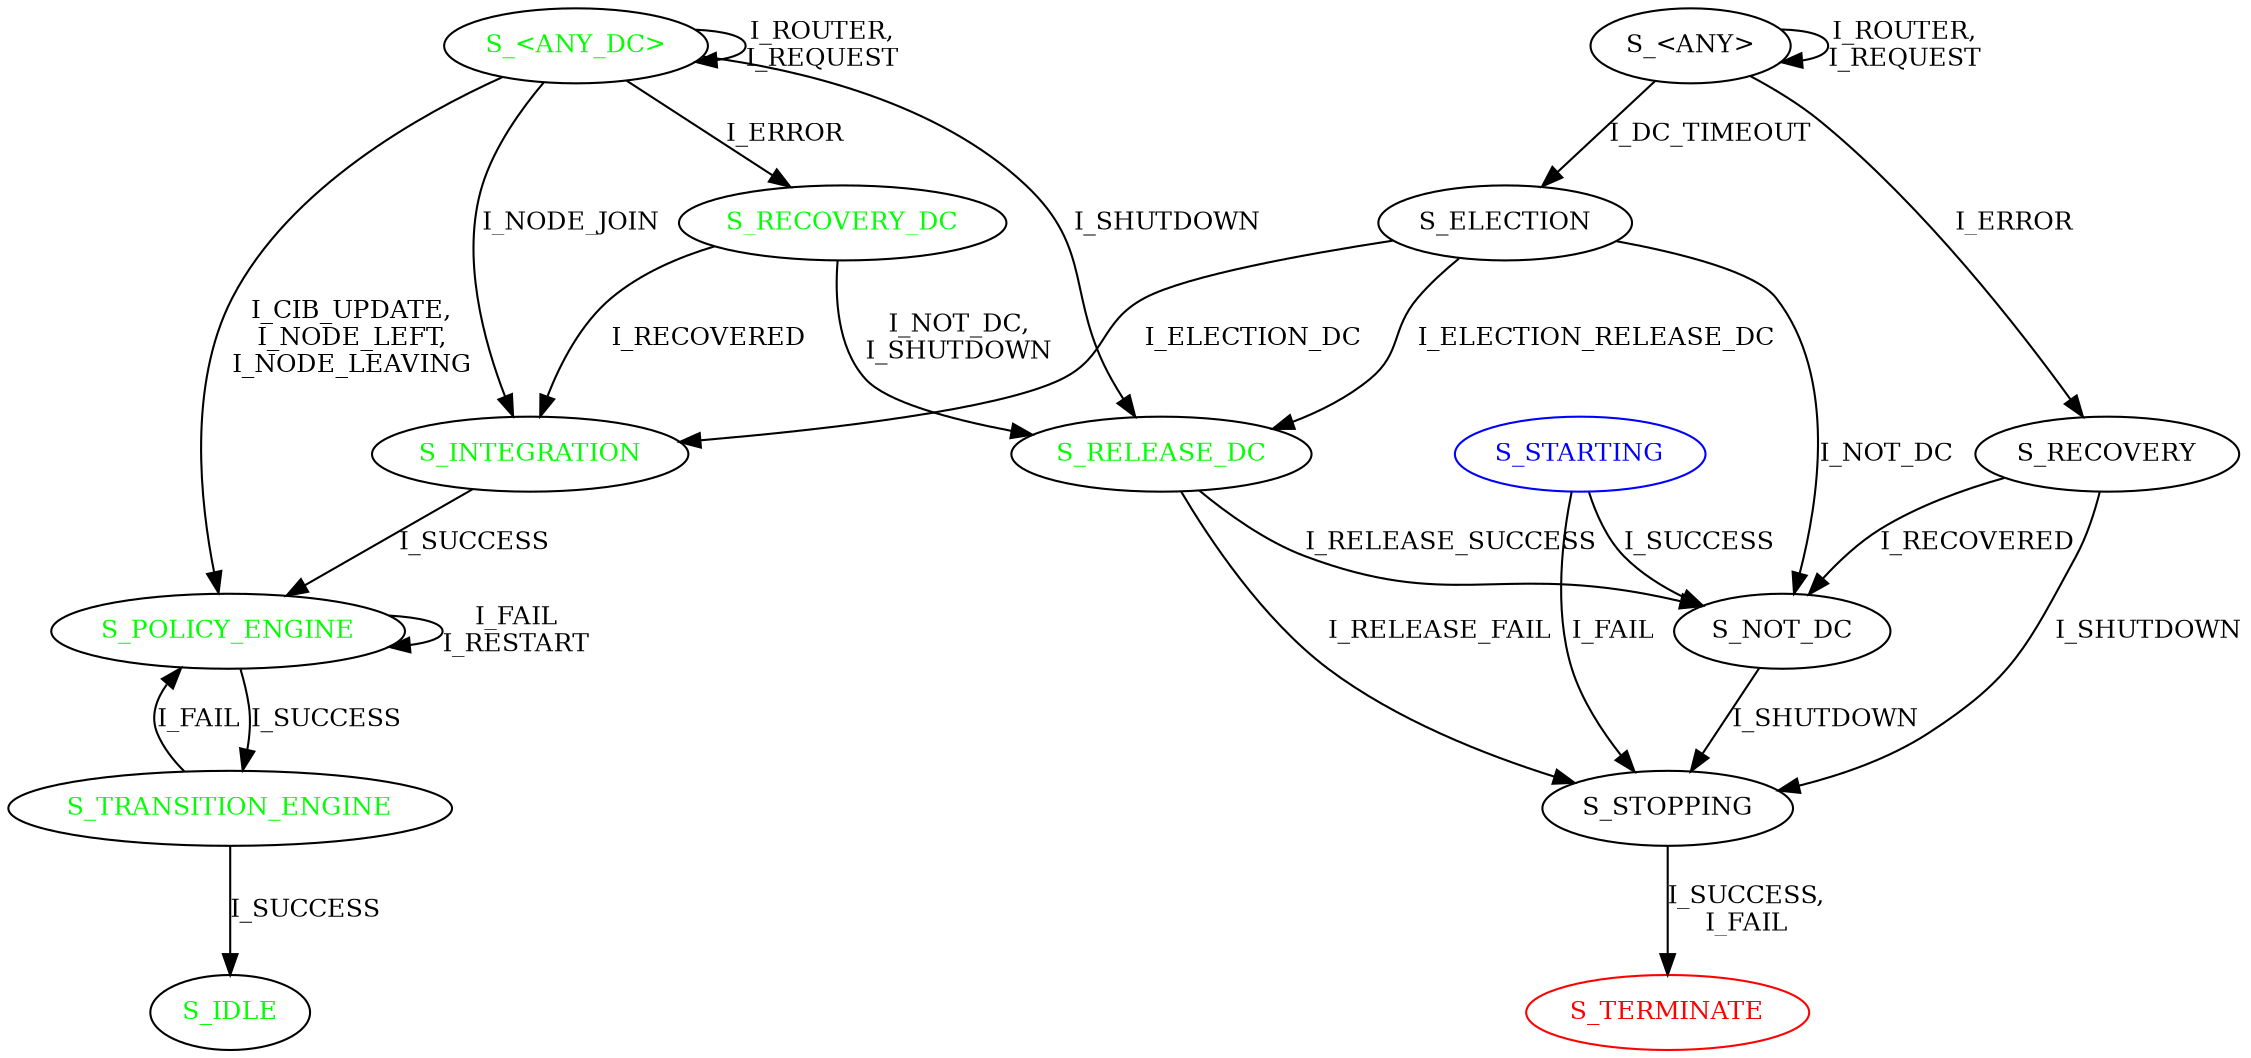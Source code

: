 digraph "g" {
	graph [
		fontsize = "12"
		fontname = "Times-Roman"
		fontcolor = "black"
		bb = "0,0,398.922306,478.927856"
		color = "black"
	]
	node [
		fontsize = "12"
		fontname = "Times-Roman"
		fontcolor = "black"
		shape = "ellipse"
		color = "black"
	]
	edge [
		fontsize = "12"
		fontname = "Times-Roman"
		fontcolor = "black"
		color = "black"
	]

// special nodes
	"S_STARTING" 
	[
	 color = "blue"
	 fontcolor = "blue"
	 ]
	"S_TERMINATE" 
	[
	 color = "red"
	 fontcolor = "red"
	 ]

// DC only nodes
	"S_RECOVERY_DC" [ fontcolor = "green" ]
	"S_INTEGRATION" [ fontcolor = "green" ]
	"S_POLICY_ENGINE" [ fontcolor = "green" ]
	"S_TRANSITION_ENGINE" [ fontcolor = "green" ]
	"S_RELEASE_DC" [ fontcolor = "green" ]
	"S_<ANY_DC>" [ fontcolor = "green" ]
	"S_IDLE" [ fontcolor = "green" ]

// state transitions
	"S_<ANY>" -> "S_ELECTION" [ label = "I_DC_TIMEOUT" ]
	"S_<ANY>" -> "S_RECOVERY"  [ label = "I_ERROR" ]
	"S_<ANY>" -> "S_<ANY>" [ label = "I_ROUTER,\nI_REQUEST" ]

	"S_<ANY_DC>" -> "S_RELEASE_DC"  [ label = "I_SHUTDOWN" ]
	"S_<ANY_DC>" -> "S_INTEGRATION"  [ label = "I_NODE_JOIN" ]
	"S_<ANY_DC>" -> "S_POLICY_ENGINE"  [ label = "I_CIB_UPDATE,\nI_NODE_LEFT,\nI_NODE_LEAVING" ]
	"S_<ANY_DC>" -> "S_RECOVERY_DC" [ label = "I_ERROR" ]
	"S_<ANY_DC>" -> "S_<ANY_DC>" [ label = "I_ROUTER,\nI_REQUEST" ]

	"S_ELECTION" -> "S_INTEGRATION"  [ label = "I_ELECTION_DC" ]
	"S_ELECTION" -> "S_NOT_DC"  [ label = "I_NOT_DC" ]
	"S_ELECTION" -> "S_RELEASE_DC"  [ label = "I_ELECTION_RELEASE_DC" ]

	"S_INTEGRATION" -> "S_POLICY_ENGINE"  [ label = "I_SUCCESS" ]

	"S_NOT_DC" -> "S_STOPPING"  [ label = "I_SHUTDOWN" ]

	"S_POLICY_ENGINE" -> "S_TRANSITION_ENGINE"  [ label = "I_SUCCESS" ]
	"S_POLICY_ENGINE" -> "S_POLICY_ENGINE"  [ label = "I_FAIL\nI_RESTART" ]

	"S_RECOVERY_DC" -> "S_INTEGRATION" [ label = "I_RECOVERED" ]
	"S_RECOVERY_DC" -> "S_RELEASE_DC" [ label = "I_NOT_DC,\nI_SHUTDOWN" ]

	"S_RECOVERY" -> "S_STOPPING" [ label = "I_SHUTDOWN" ]
	"S_RECOVERY" -> "S_NOT_DC" [ label = "I_RECOVERED" ]

	"S_RELEASE_DC" -> "S_NOT_DC"  [ label = "I_RELEASE_SUCCESS" ]
	"S_RELEASE_DC" -> "S_STOPPING"  [ label = "I_RELEASE_FAIL" ]

	"S_STARTING" -> "S_STOPPING"  [ label = "I_FAIL" ]
	"S_STARTING" -> "S_NOT_DC"  [ label = "I_SUCCESS" ]

	"S_STOPPING" -> "S_TERMINATE"  [ label = "I_SUCCESS,\nI_FAIL" ]

	"S_TRANSITION_ENGINE" -> "S_POLICY_ENGINE"  [ label = "I_FAIL" ]
	"S_TRANSITION_ENGINE" -> "S_IDLE"  [ label = "I_SUCCESS" ]
}
